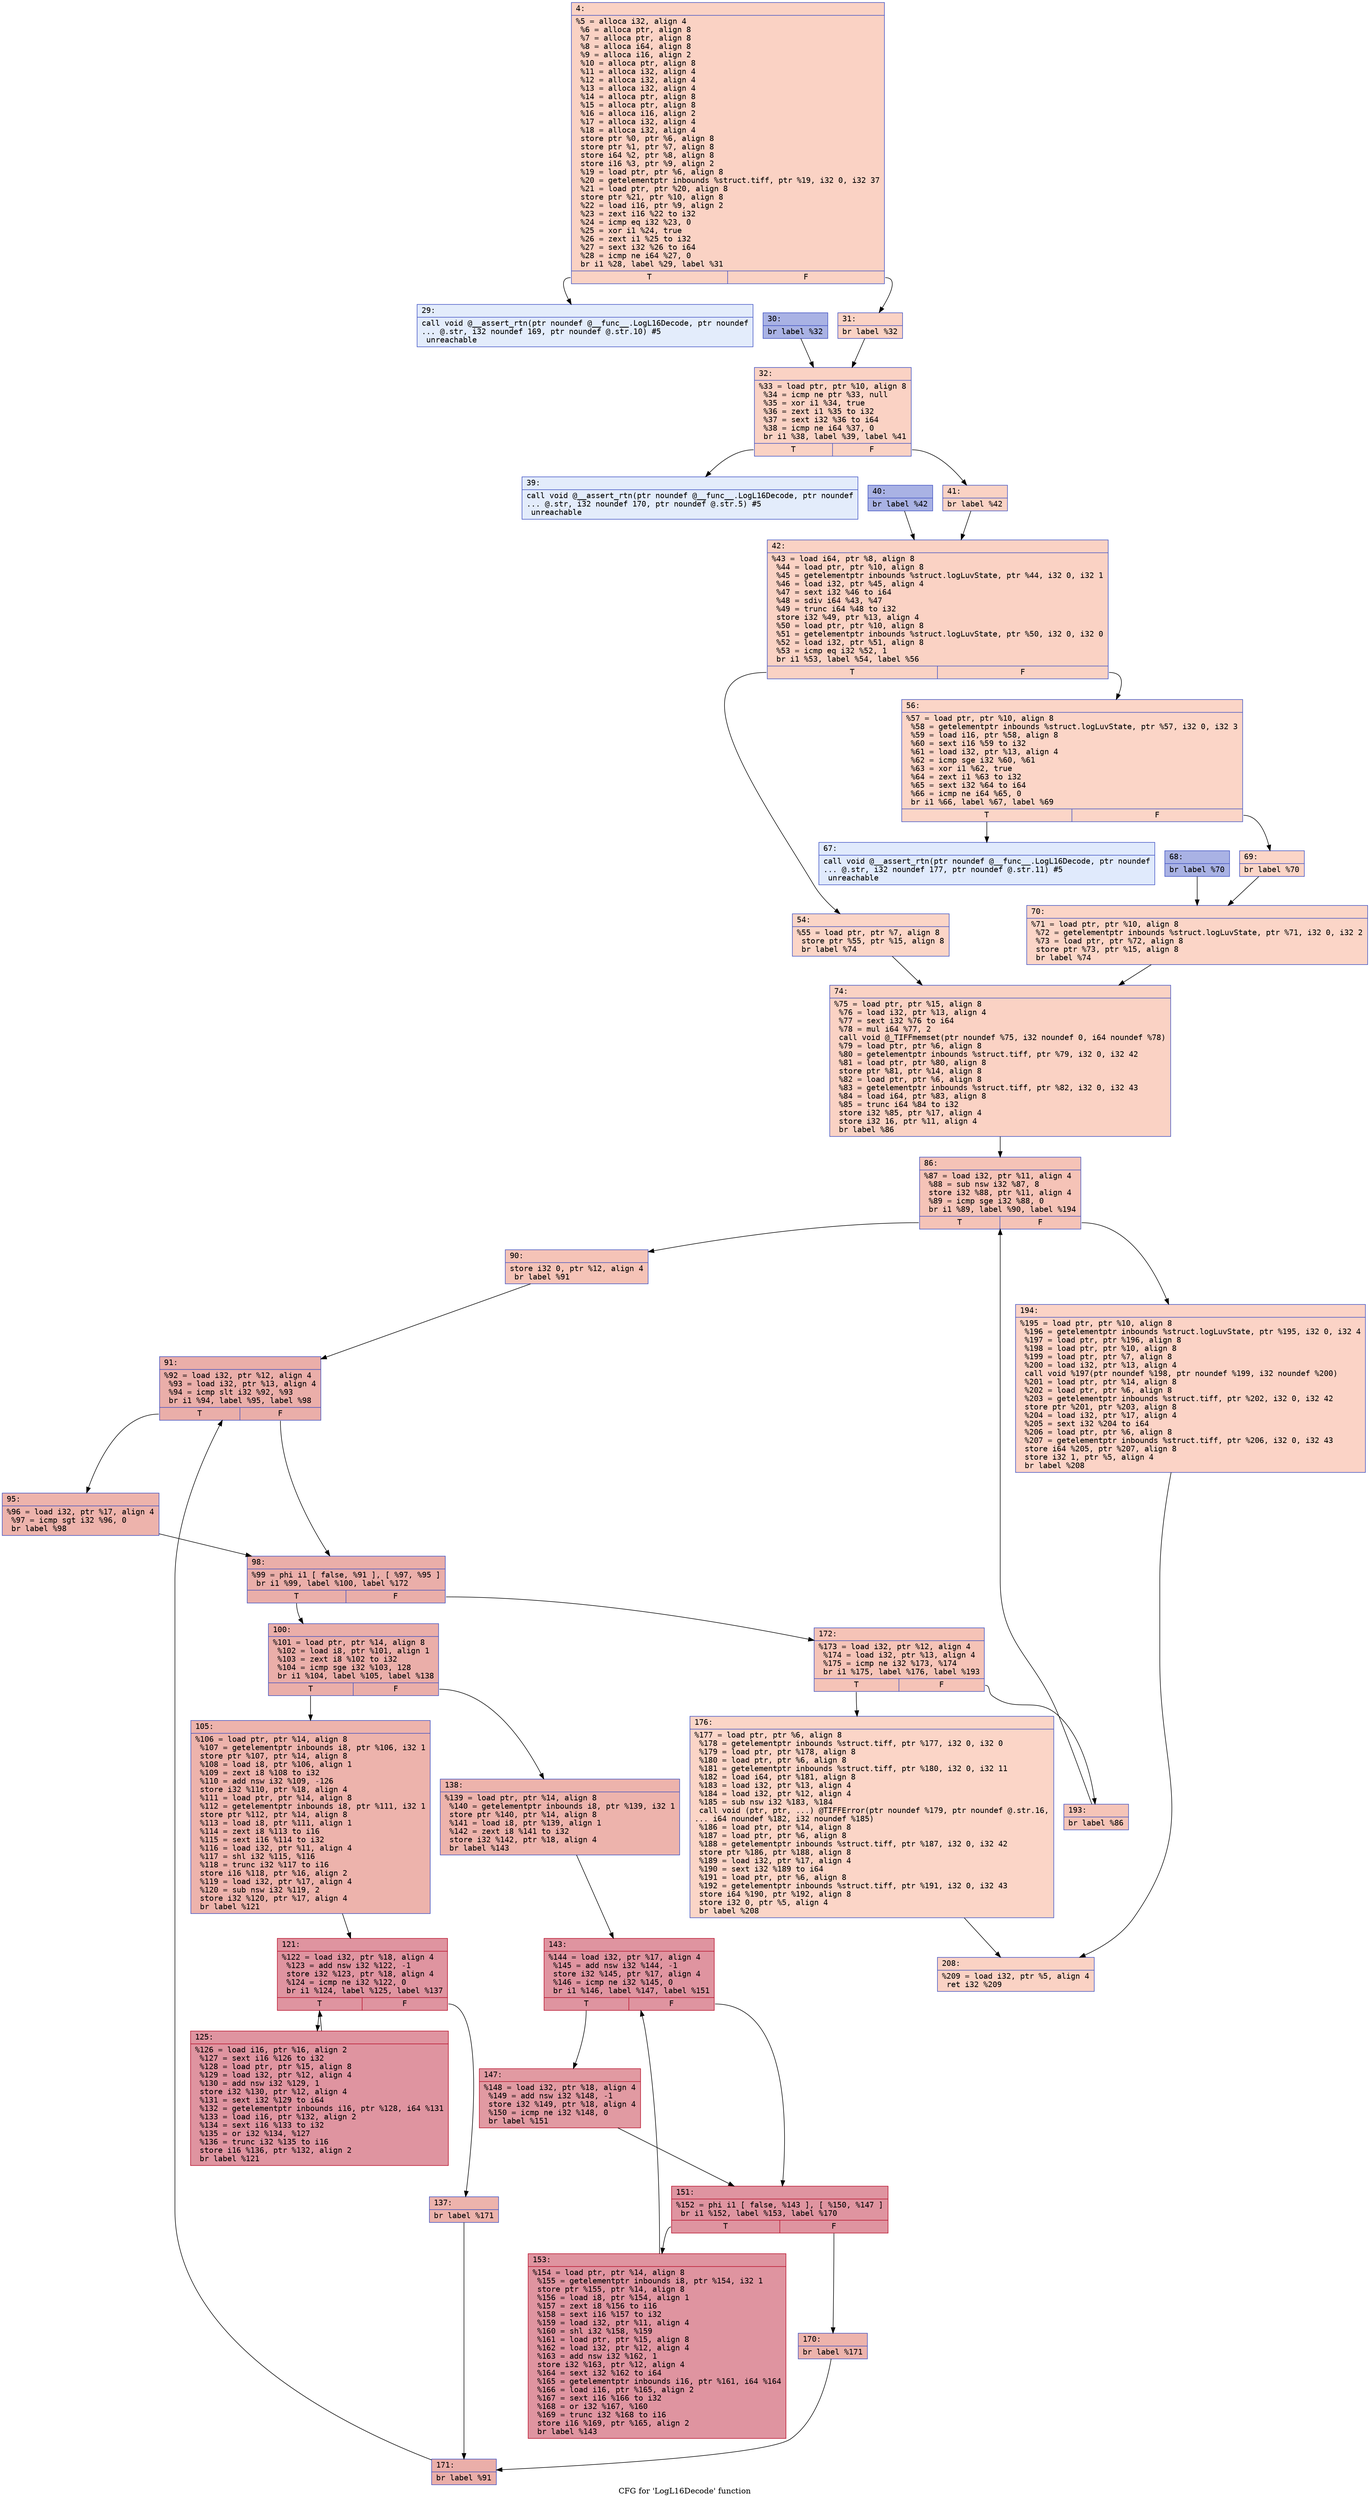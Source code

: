 digraph "CFG for 'LogL16Decode' function" {
	label="CFG for 'LogL16Decode' function";

	Node0x600000631e00 [shape=record,color="#3d50c3ff", style=filled, fillcolor="#f4987a70" fontname="Courier",label="{4:\l|  %5 = alloca i32, align 4\l  %6 = alloca ptr, align 8\l  %7 = alloca ptr, align 8\l  %8 = alloca i64, align 8\l  %9 = alloca i16, align 2\l  %10 = alloca ptr, align 8\l  %11 = alloca i32, align 4\l  %12 = alloca i32, align 4\l  %13 = alloca i32, align 4\l  %14 = alloca ptr, align 8\l  %15 = alloca ptr, align 8\l  %16 = alloca i16, align 2\l  %17 = alloca i32, align 4\l  %18 = alloca i32, align 4\l  store ptr %0, ptr %6, align 8\l  store ptr %1, ptr %7, align 8\l  store i64 %2, ptr %8, align 8\l  store i16 %3, ptr %9, align 2\l  %19 = load ptr, ptr %6, align 8\l  %20 = getelementptr inbounds %struct.tiff, ptr %19, i32 0, i32 37\l  %21 = load ptr, ptr %20, align 8\l  store ptr %21, ptr %10, align 8\l  %22 = load i16, ptr %9, align 2\l  %23 = zext i16 %22 to i32\l  %24 = icmp eq i32 %23, 0\l  %25 = xor i1 %24, true\l  %26 = zext i1 %25 to i32\l  %27 = sext i32 %26 to i64\l  %28 = icmp ne i64 %27, 0\l  br i1 %28, label %29, label %31\l|{<s0>T|<s1>F}}"];
	Node0x600000631e00:s0 -> Node0x600000631e50[tooltip="4 -> 29\nProbability 0.00%" ];
	Node0x600000631e00:s1 -> Node0x600000631ef0[tooltip="4 -> 31\nProbability 100.00%" ];
	Node0x600000631e50 [shape=record,color="#3d50c3ff", style=filled, fillcolor="#bfd3f670" fontname="Courier",label="{29:\l|  call void @__assert_rtn(ptr noundef @__func__.LogL16Decode, ptr noundef\l... @.str, i32 noundef 169, ptr noundef @.str.10) #5\l  unreachable\l}"];
	Node0x600000631ea0 [shape=record,color="#3d50c3ff", style=filled, fillcolor="#3d50c370" fontname="Courier",label="{30:\l|  br label %32\l}"];
	Node0x600000631ea0 -> Node0x600000631f40[tooltip="30 -> 32\nProbability 100.00%" ];
	Node0x600000631ef0 [shape=record,color="#3d50c3ff", style=filled, fillcolor="#f4987a70" fontname="Courier",label="{31:\l|  br label %32\l}"];
	Node0x600000631ef0 -> Node0x600000631f40[tooltip="31 -> 32\nProbability 100.00%" ];
	Node0x600000631f40 [shape=record,color="#3d50c3ff", style=filled, fillcolor="#f4987a70" fontname="Courier",label="{32:\l|  %33 = load ptr, ptr %10, align 8\l  %34 = icmp ne ptr %33, null\l  %35 = xor i1 %34, true\l  %36 = zext i1 %35 to i32\l  %37 = sext i32 %36 to i64\l  %38 = icmp ne i64 %37, 0\l  br i1 %38, label %39, label %41\l|{<s0>T|<s1>F}}"];
	Node0x600000631f40:s0 -> Node0x600000631f90[tooltip="32 -> 39\nProbability 0.00%" ];
	Node0x600000631f40:s1 -> Node0x600000632030[tooltip="32 -> 41\nProbability 100.00%" ];
	Node0x600000631f90 [shape=record,color="#3d50c3ff", style=filled, fillcolor="#bfd3f670" fontname="Courier",label="{39:\l|  call void @__assert_rtn(ptr noundef @__func__.LogL16Decode, ptr noundef\l... @.str, i32 noundef 170, ptr noundef @.str.5) #5\l  unreachable\l}"];
	Node0x600000631fe0 [shape=record,color="#3d50c3ff", style=filled, fillcolor="#3d50c370" fontname="Courier",label="{40:\l|  br label %42\l}"];
	Node0x600000631fe0 -> Node0x600000632080[tooltip="40 -> 42\nProbability 100.00%" ];
	Node0x600000632030 [shape=record,color="#3d50c3ff", style=filled, fillcolor="#f4987a70" fontname="Courier",label="{41:\l|  br label %42\l}"];
	Node0x600000632030 -> Node0x600000632080[tooltip="41 -> 42\nProbability 100.00%" ];
	Node0x600000632080 [shape=record,color="#3d50c3ff", style=filled, fillcolor="#f4987a70" fontname="Courier",label="{42:\l|  %43 = load i64, ptr %8, align 8\l  %44 = load ptr, ptr %10, align 8\l  %45 = getelementptr inbounds %struct.logLuvState, ptr %44, i32 0, i32 1\l  %46 = load i32, ptr %45, align 4\l  %47 = sext i32 %46 to i64\l  %48 = sdiv i64 %43, %47\l  %49 = trunc i64 %48 to i32\l  store i32 %49, ptr %13, align 4\l  %50 = load ptr, ptr %10, align 8\l  %51 = getelementptr inbounds %struct.logLuvState, ptr %50, i32 0, i32 0\l  %52 = load i32, ptr %51, align 8\l  %53 = icmp eq i32 %52, 1\l  br i1 %53, label %54, label %56\l|{<s0>T|<s1>F}}"];
	Node0x600000632080:s0 -> Node0x6000006320d0[tooltip="42 -> 54\nProbability 50.00%" ];
	Node0x600000632080:s1 -> Node0x600000632120[tooltip="42 -> 56\nProbability 50.00%" ];
	Node0x6000006320d0 [shape=record,color="#3d50c3ff", style=filled, fillcolor="#f5a08170" fontname="Courier",label="{54:\l|  %55 = load ptr, ptr %7, align 8\l  store ptr %55, ptr %15, align 8\l  br label %74\l}"];
	Node0x6000006320d0 -> Node0x6000006322b0[tooltip="54 -> 74\nProbability 100.00%" ];
	Node0x600000632120 [shape=record,color="#3d50c3ff", style=filled, fillcolor="#f5a08170" fontname="Courier",label="{56:\l|  %57 = load ptr, ptr %10, align 8\l  %58 = getelementptr inbounds %struct.logLuvState, ptr %57, i32 0, i32 3\l  %59 = load i16, ptr %58, align 8\l  %60 = sext i16 %59 to i32\l  %61 = load i32, ptr %13, align 4\l  %62 = icmp sge i32 %60, %61\l  %63 = xor i1 %62, true\l  %64 = zext i1 %63 to i32\l  %65 = sext i32 %64 to i64\l  %66 = icmp ne i64 %65, 0\l  br i1 %66, label %67, label %69\l|{<s0>T|<s1>F}}"];
	Node0x600000632120:s0 -> Node0x600000632170[tooltip="56 -> 67\nProbability 0.00%" ];
	Node0x600000632120:s1 -> Node0x600000632210[tooltip="56 -> 69\nProbability 100.00%" ];
	Node0x600000632170 [shape=record,color="#3d50c3ff", style=filled, fillcolor="#b9d0f970" fontname="Courier",label="{67:\l|  call void @__assert_rtn(ptr noundef @__func__.LogL16Decode, ptr noundef\l... @.str, i32 noundef 177, ptr noundef @.str.11) #5\l  unreachable\l}"];
	Node0x6000006321c0 [shape=record,color="#3d50c3ff", style=filled, fillcolor="#3d50c370" fontname="Courier",label="{68:\l|  br label %70\l}"];
	Node0x6000006321c0 -> Node0x600000632260[tooltip="68 -> 70\nProbability 100.00%" ];
	Node0x600000632210 [shape=record,color="#3d50c3ff", style=filled, fillcolor="#f5a08170" fontname="Courier",label="{69:\l|  br label %70\l}"];
	Node0x600000632210 -> Node0x600000632260[tooltip="69 -> 70\nProbability 100.00%" ];
	Node0x600000632260 [shape=record,color="#3d50c3ff", style=filled, fillcolor="#f5a08170" fontname="Courier",label="{70:\l|  %71 = load ptr, ptr %10, align 8\l  %72 = getelementptr inbounds %struct.logLuvState, ptr %71, i32 0, i32 2\l  %73 = load ptr, ptr %72, align 8\l  store ptr %73, ptr %15, align 8\l  br label %74\l}"];
	Node0x600000632260 -> Node0x6000006322b0[tooltip="70 -> 74\nProbability 100.00%" ];
	Node0x6000006322b0 [shape=record,color="#3d50c3ff", style=filled, fillcolor="#f4987a70" fontname="Courier",label="{74:\l|  %75 = load ptr, ptr %15, align 8\l  %76 = load i32, ptr %13, align 4\l  %77 = sext i32 %76 to i64\l  %78 = mul i64 %77, 2\l  call void @_TIFFmemset(ptr noundef %75, i32 noundef 0, i64 noundef %78)\l  %79 = load ptr, ptr %6, align 8\l  %80 = getelementptr inbounds %struct.tiff, ptr %79, i32 0, i32 42\l  %81 = load ptr, ptr %80, align 8\l  store ptr %81, ptr %14, align 8\l  %82 = load ptr, ptr %6, align 8\l  %83 = getelementptr inbounds %struct.tiff, ptr %82, i32 0, i32 43\l  %84 = load i64, ptr %83, align 8\l  %85 = trunc i64 %84 to i32\l  store i32 %85, ptr %17, align 4\l  store i32 16, ptr %11, align 4\l  br label %86\l}"];
	Node0x6000006322b0 -> Node0x600000632300[tooltip="74 -> 86\nProbability 100.00%" ];
	Node0x600000632300 [shape=record,color="#3d50c3ff", style=filled, fillcolor="#e8765c70" fontname="Courier",label="{86:\l|  %87 = load i32, ptr %11, align 4\l  %88 = sub nsw i32 %87, 8\l  store i32 %88, ptr %11, align 4\l  %89 = icmp sge i32 %88, 0\l  br i1 %89, label %90, label %194\l|{<s0>T|<s1>F}}"];
	Node0x600000632300:s0 -> Node0x600000632350[tooltip="86 -> 90\nProbability 96.88%" ];
	Node0x600000632300:s1 -> Node0x600000632940[tooltip="86 -> 194\nProbability 3.12%" ];
	Node0x600000632350 [shape=record,color="#3d50c3ff", style=filled, fillcolor="#e8765c70" fontname="Courier",label="{90:\l|  store i32 0, ptr %12, align 4\l  br label %91\l}"];
	Node0x600000632350 -> Node0x6000006323a0[tooltip="90 -> 91\nProbability 100.00%" ];
	Node0x6000006323a0 [shape=record,color="#3d50c3ff", style=filled, fillcolor="#d0473d70" fontname="Courier",label="{91:\l|  %92 = load i32, ptr %12, align 4\l  %93 = load i32, ptr %13, align 4\l  %94 = icmp slt i32 %92, %93\l  br i1 %94, label %95, label %98\l|{<s0>T|<s1>F}}"];
	Node0x6000006323a0:s0 -> Node0x6000006323f0[tooltip="91 -> 95\nProbability 50.00%" ];
	Node0x6000006323a0:s1 -> Node0x600000632440[tooltip="91 -> 98\nProbability 50.00%" ];
	Node0x6000006323f0 [shape=record,color="#3d50c3ff", style=filled, fillcolor="#d6524470" fontname="Courier",label="{95:\l|  %96 = load i32, ptr %17, align 4\l  %97 = icmp sgt i32 %96, 0\l  br label %98\l}"];
	Node0x6000006323f0 -> Node0x600000632440[tooltip="95 -> 98\nProbability 100.00%" ];
	Node0x600000632440 [shape=record,color="#3d50c3ff", style=filled, fillcolor="#d0473d70" fontname="Courier",label="{98:\l|  %99 = phi i1 [ false, %91 ], [ %97, %95 ]\l  br i1 %99, label %100, label %172\l|{<s0>T|<s1>F}}"];
	Node0x600000632440:s0 -> Node0x600000632490[tooltip="98 -> 100\nProbability 96.88%" ];
	Node0x600000632440:s1 -> Node0x600000632850[tooltip="98 -> 172\nProbability 3.12%" ];
	Node0x600000632490 [shape=record,color="#3d50c3ff", style=filled, fillcolor="#d0473d70" fontname="Courier",label="{100:\l|  %101 = load ptr, ptr %14, align 8\l  %102 = load i8, ptr %101, align 1\l  %103 = zext i8 %102 to i32\l  %104 = icmp sge i32 %103, 128\l  br i1 %104, label %105, label %138\l|{<s0>T|<s1>F}}"];
	Node0x600000632490:s0 -> Node0x6000006324e0[tooltip="100 -> 105\nProbability 50.00%" ];
	Node0x600000632490:s1 -> Node0x600000632620[tooltip="100 -> 138\nProbability 50.00%" ];
	Node0x6000006324e0 [shape=record,color="#3d50c3ff", style=filled, fillcolor="#d6524470" fontname="Courier",label="{105:\l|  %106 = load ptr, ptr %14, align 8\l  %107 = getelementptr inbounds i8, ptr %106, i32 1\l  store ptr %107, ptr %14, align 8\l  %108 = load i8, ptr %106, align 1\l  %109 = zext i8 %108 to i32\l  %110 = add nsw i32 %109, -126\l  store i32 %110, ptr %18, align 4\l  %111 = load ptr, ptr %14, align 8\l  %112 = getelementptr inbounds i8, ptr %111, i32 1\l  store ptr %112, ptr %14, align 8\l  %113 = load i8, ptr %111, align 1\l  %114 = zext i8 %113 to i16\l  %115 = sext i16 %114 to i32\l  %116 = load i32, ptr %11, align 4\l  %117 = shl i32 %115, %116\l  %118 = trunc i32 %117 to i16\l  store i16 %118, ptr %16, align 2\l  %119 = load i32, ptr %17, align 4\l  %120 = sub nsw i32 %119, 2\l  store i32 %120, ptr %17, align 4\l  br label %121\l}"];
	Node0x6000006324e0 -> Node0x600000632530[tooltip="105 -> 121\nProbability 100.00%" ];
	Node0x600000632530 [shape=record,color="#b70d28ff", style=filled, fillcolor="#b70d2870" fontname="Courier",label="{121:\l|  %122 = load i32, ptr %18, align 4\l  %123 = add nsw i32 %122, -1\l  store i32 %123, ptr %18, align 4\l  %124 = icmp ne i32 %122, 0\l  br i1 %124, label %125, label %137\l|{<s0>T|<s1>F}}"];
	Node0x600000632530:s0 -> Node0x600000632580[tooltip="121 -> 125\nProbability 96.88%" ];
	Node0x600000632530:s1 -> Node0x6000006325d0[tooltip="121 -> 137\nProbability 3.12%" ];
	Node0x600000632580 [shape=record,color="#b70d28ff", style=filled, fillcolor="#b70d2870" fontname="Courier",label="{125:\l|  %126 = load i16, ptr %16, align 2\l  %127 = sext i16 %126 to i32\l  %128 = load ptr, ptr %15, align 8\l  %129 = load i32, ptr %12, align 4\l  %130 = add nsw i32 %129, 1\l  store i32 %130, ptr %12, align 4\l  %131 = sext i32 %129 to i64\l  %132 = getelementptr inbounds i16, ptr %128, i64 %131\l  %133 = load i16, ptr %132, align 2\l  %134 = sext i16 %133 to i32\l  %135 = or i32 %134, %127\l  %136 = trunc i32 %135 to i16\l  store i16 %136, ptr %132, align 2\l  br label %121\l}"];
	Node0x600000632580 -> Node0x600000632530[tooltip="125 -> 121\nProbability 100.00%" ];
	Node0x6000006325d0 [shape=record,color="#3d50c3ff", style=filled, fillcolor="#d6524470" fontname="Courier",label="{137:\l|  br label %171\l}"];
	Node0x6000006325d0 -> Node0x600000632800[tooltip="137 -> 171\nProbability 100.00%" ];
	Node0x600000632620 [shape=record,color="#3d50c3ff", style=filled, fillcolor="#d6524470" fontname="Courier",label="{138:\l|  %139 = load ptr, ptr %14, align 8\l  %140 = getelementptr inbounds i8, ptr %139, i32 1\l  store ptr %140, ptr %14, align 8\l  %141 = load i8, ptr %139, align 1\l  %142 = zext i8 %141 to i32\l  store i32 %142, ptr %18, align 4\l  br label %143\l}"];
	Node0x600000632620 -> Node0x600000632670[tooltip="138 -> 143\nProbability 100.00%" ];
	Node0x600000632670 [shape=record,color="#b70d28ff", style=filled, fillcolor="#b70d2870" fontname="Courier",label="{143:\l|  %144 = load i32, ptr %17, align 4\l  %145 = add nsw i32 %144, -1\l  store i32 %145, ptr %17, align 4\l  %146 = icmp ne i32 %145, 0\l  br i1 %146, label %147, label %151\l|{<s0>T|<s1>F}}"];
	Node0x600000632670:s0 -> Node0x6000006326c0[tooltip="143 -> 147\nProbability 62.50%" ];
	Node0x600000632670:s1 -> Node0x600000632710[tooltip="143 -> 151\nProbability 37.50%" ];
	Node0x6000006326c0 [shape=record,color="#b70d28ff", style=filled, fillcolor="#bb1b2c70" fontname="Courier",label="{147:\l|  %148 = load i32, ptr %18, align 4\l  %149 = add nsw i32 %148, -1\l  store i32 %149, ptr %18, align 4\l  %150 = icmp ne i32 %148, 0\l  br label %151\l}"];
	Node0x6000006326c0 -> Node0x600000632710[tooltip="147 -> 151\nProbability 100.00%" ];
	Node0x600000632710 [shape=record,color="#b70d28ff", style=filled, fillcolor="#b70d2870" fontname="Courier",label="{151:\l|  %152 = phi i1 [ false, %143 ], [ %150, %147 ]\l  br i1 %152, label %153, label %170\l|{<s0>T|<s1>F}}"];
	Node0x600000632710:s0 -> Node0x600000632760[tooltip="151 -> 153\nProbability 96.88%" ];
	Node0x600000632710:s1 -> Node0x6000006327b0[tooltip="151 -> 170\nProbability 3.12%" ];
	Node0x600000632760 [shape=record,color="#b70d28ff", style=filled, fillcolor="#b70d2870" fontname="Courier",label="{153:\l|  %154 = load ptr, ptr %14, align 8\l  %155 = getelementptr inbounds i8, ptr %154, i32 1\l  store ptr %155, ptr %14, align 8\l  %156 = load i8, ptr %154, align 1\l  %157 = zext i8 %156 to i16\l  %158 = sext i16 %157 to i32\l  %159 = load i32, ptr %11, align 4\l  %160 = shl i32 %158, %159\l  %161 = load ptr, ptr %15, align 8\l  %162 = load i32, ptr %12, align 4\l  %163 = add nsw i32 %162, 1\l  store i32 %163, ptr %12, align 4\l  %164 = sext i32 %162 to i64\l  %165 = getelementptr inbounds i16, ptr %161, i64 %164\l  %166 = load i16, ptr %165, align 2\l  %167 = sext i16 %166 to i32\l  %168 = or i32 %167, %160\l  %169 = trunc i32 %168 to i16\l  store i16 %169, ptr %165, align 2\l  br label %143\l}"];
	Node0x600000632760 -> Node0x600000632670[tooltip="153 -> 143\nProbability 100.00%" ];
	Node0x6000006327b0 [shape=record,color="#3d50c3ff", style=filled, fillcolor="#d6524470" fontname="Courier",label="{170:\l|  br label %171\l}"];
	Node0x6000006327b0 -> Node0x600000632800[tooltip="170 -> 171\nProbability 100.00%" ];
	Node0x600000632800 [shape=record,color="#3d50c3ff", style=filled, fillcolor="#d0473d70" fontname="Courier",label="{171:\l|  br label %91\l}"];
	Node0x600000632800 -> Node0x6000006323a0[tooltip="171 -> 91\nProbability 100.00%" ];
	Node0x600000632850 [shape=record,color="#3d50c3ff", style=filled, fillcolor="#e8765c70" fontname="Courier",label="{172:\l|  %173 = load i32, ptr %12, align 4\l  %174 = load i32, ptr %13, align 4\l  %175 = icmp ne i32 %173, %174\l  br i1 %175, label %176, label %193\l|{<s0>T|<s1>F}}"];
	Node0x600000632850:s0 -> Node0x6000006328a0[tooltip="172 -> 176\nProbability 3.12%" ];
	Node0x600000632850:s1 -> Node0x6000006328f0[tooltip="172 -> 193\nProbability 96.88%" ];
	Node0x6000006328a0 [shape=record,color="#3d50c3ff", style=filled, fillcolor="#f5a08170" fontname="Courier",label="{176:\l|  %177 = load ptr, ptr %6, align 8\l  %178 = getelementptr inbounds %struct.tiff, ptr %177, i32 0, i32 0\l  %179 = load ptr, ptr %178, align 8\l  %180 = load ptr, ptr %6, align 8\l  %181 = getelementptr inbounds %struct.tiff, ptr %180, i32 0, i32 11\l  %182 = load i64, ptr %181, align 8\l  %183 = load i32, ptr %13, align 4\l  %184 = load i32, ptr %12, align 4\l  %185 = sub nsw i32 %183, %184\l  call void (ptr, ptr, ...) @TIFFError(ptr noundef %179, ptr noundef @.str.16,\l... i64 noundef %182, i32 noundef %185)\l  %186 = load ptr, ptr %14, align 8\l  %187 = load ptr, ptr %6, align 8\l  %188 = getelementptr inbounds %struct.tiff, ptr %187, i32 0, i32 42\l  store ptr %186, ptr %188, align 8\l  %189 = load i32, ptr %17, align 4\l  %190 = sext i32 %189 to i64\l  %191 = load ptr, ptr %6, align 8\l  %192 = getelementptr inbounds %struct.tiff, ptr %191, i32 0, i32 43\l  store i64 %190, ptr %192, align 8\l  store i32 0, ptr %5, align 4\l  br label %208\l}"];
	Node0x6000006328a0 -> Node0x600000632990[tooltip="176 -> 208\nProbability 100.00%" ];
	Node0x6000006328f0 [shape=record,color="#3d50c3ff", style=filled, fillcolor="#e97a5f70" fontname="Courier",label="{193:\l|  br label %86\l}"];
	Node0x6000006328f0 -> Node0x600000632300[tooltip="193 -> 86\nProbability 100.00%" ];
	Node0x600000632940 [shape=record,color="#3d50c3ff", style=filled, fillcolor="#f59c7d70" fontname="Courier",label="{194:\l|  %195 = load ptr, ptr %10, align 8\l  %196 = getelementptr inbounds %struct.logLuvState, ptr %195, i32 0, i32 4\l  %197 = load ptr, ptr %196, align 8\l  %198 = load ptr, ptr %10, align 8\l  %199 = load ptr, ptr %7, align 8\l  %200 = load i32, ptr %13, align 4\l  call void %197(ptr noundef %198, ptr noundef %199, i32 noundef %200)\l  %201 = load ptr, ptr %14, align 8\l  %202 = load ptr, ptr %6, align 8\l  %203 = getelementptr inbounds %struct.tiff, ptr %202, i32 0, i32 42\l  store ptr %201, ptr %203, align 8\l  %204 = load i32, ptr %17, align 4\l  %205 = sext i32 %204 to i64\l  %206 = load ptr, ptr %6, align 8\l  %207 = getelementptr inbounds %struct.tiff, ptr %206, i32 0, i32 43\l  store i64 %205, ptr %207, align 8\l  store i32 1, ptr %5, align 4\l  br label %208\l}"];
	Node0x600000632940 -> Node0x600000632990[tooltip="194 -> 208\nProbability 100.00%" ];
	Node0x600000632990 [shape=record,color="#3d50c3ff", style=filled, fillcolor="#f4987a70" fontname="Courier",label="{208:\l|  %209 = load i32, ptr %5, align 4\l  ret i32 %209\l}"];
}
